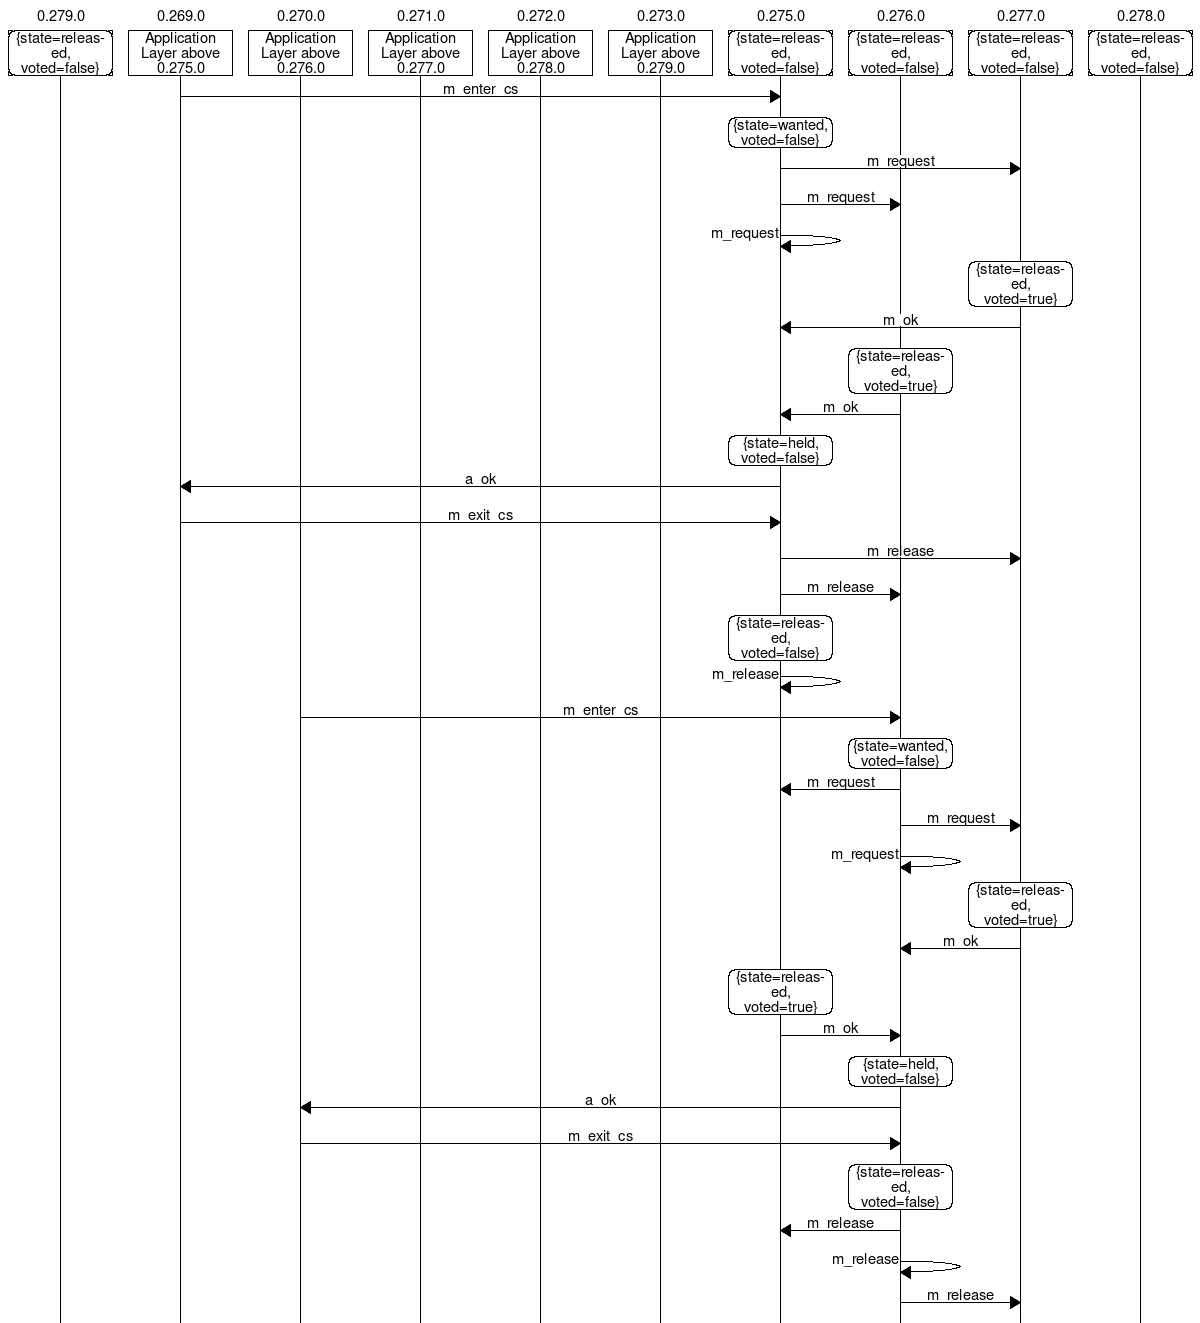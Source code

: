 msc {
 hscale=2;
"0.279.0", "0.269.0", "0.270.0", "0.271.0", "0.272.0", "0.273.0", "0.275.0", "0.276.0", "0.277.0", "0.278.0";
"0.269.0" box "0.269.0" [label="Application Layer above 0.275.0"],
"0.270.0" box "0.270.0" [label="Application Layer above 0.276.0"],
"0.271.0" box "0.271.0" [label="Application Layer above 0.277.0"],
"0.272.0" box "0.272.0" [label="Application Layer above 0.278.0"],
"0.273.0" box "0.273.0" [label="Application Layer above 0.279.0"],
"0.275.0" box "0.275.0" [label="Maekawa Layer below 0.269.0"],
"0.275.0" rbox "0.275.0" [label="{state=released, voted=false}"],
"0.276.0" box "0.276.0" [label="Maekawa Layer below 0.270.0"],
"0.276.0" rbox "0.276.0" [label="{state=released, voted=false}"],
"0.277.0" box "0.277.0" [label="Maekawa Layer below 0.271.0"],
"0.277.0" rbox "0.277.0" [label="{state=released, voted=false}"],
"0.278.0" box "0.278.0" [label="Maekawa Layer below 0.272.0"],
"0.278.0" rbox "0.278.0" [label="{state=released, voted=false}"],
"0.279.0" box "0.279.0" [label="Maekawa Layer below 0.273.0"],
"0.279.0" rbox "0.279.0" [label="{state=released, voted=false}"];
"0.269.0" => "0.275.0" [label="m_enter_cs"];
"0.275.0" rbox "0.275.0" [label="{state=wanted, voted=false}"];
"0.275.0" => "0.277.0" [label="m_request"];
"0.275.0" => "0.276.0" [label="m_request"];
"0.275.0" => "0.275.0" [label="m_request"];
"0.277.0" rbox "0.277.0" [label="{state=released, voted=true}"];
"0.277.0" => "0.275.0" [label="m_ok"];
"0.276.0" rbox "0.276.0" [label="{state=released, voted=true}"];
"0.276.0" => "0.275.0" [label="m_ok"];
"0.275.0" rbox "0.275.0" [label="{state=held, voted=false}"];
"0.275.0" => "0.269.0" [label="a_ok"];
"0.269.0" => "0.275.0" [label="m_exit_cs"];
"0.275.0" => "0.277.0" [label="m_release"];
"0.275.0" => "0.276.0" [label="m_release"];
"0.275.0" rbox "0.275.0" [label="{state=released, voted=false}"];
"0.275.0" => "0.275.0" [label="m_release"];
"0.270.0" => "0.276.0" [label="m_enter_cs"];
"0.276.0" rbox "0.276.0" [label="{state=wanted, voted=false}"];
"0.276.0" => "0.275.0" [label="m_request"];
"0.276.0" => "0.277.0" [label="m_request"];
"0.276.0" => "0.276.0" [label="m_request"];
"0.277.0" rbox "0.277.0" [label="{state=released, voted=true}"];
"0.277.0" => "0.276.0" [label="m_ok"];
"0.275.0" rbox "0.275.0" [label="{state=released, voted=true}"];
"0.275.0" => "0.276.0" [label="m_ok"];
"0.276.0" rbox "0.276.0" [label="{state=held, voted=false}"];
"0.276.0" => "0.270.0" [label="a_ok"];
"0.270.0" => "0.276.0" [label="m_exit_cs"];
"0.276.0" rbox "0.276.0" [label="{state=released, voted=false}"];
"0.276.0" => "0.275.0" [label="m_release"];
"0.276.0" => "0.276.0" [label="m_release"];
"0.276.0" => "0.277.0" [label="m_release"];
}
